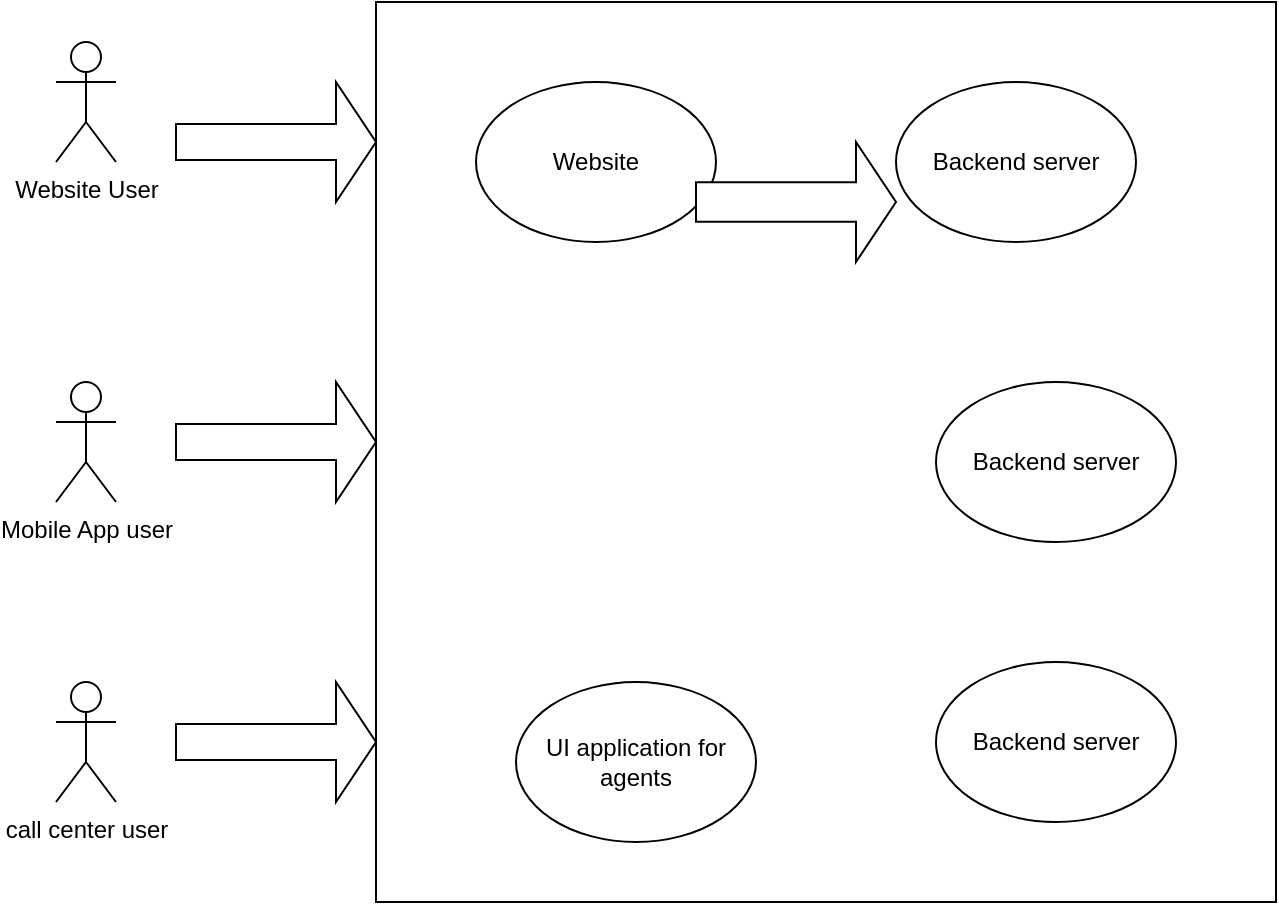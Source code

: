<mxfile version="22.1.7" type="github">
  <diagram name="Page-1" id="ApadNqQUaRVhpeKJsUnR">
    <mxGraphModel dx="1050" dy="566" grid="1" gridSize="10" guides="1" tooltips="1" connect="1" arrows="1" fold="1" page="1" pageScale="1" pageWidth="850" pageHeight="1100" math="0" shadow="0">
      <root>
        <mxCell id="0" />
        <mxCell id="1" parent="0" />
        <mxCell id="kewzlMtqSE_cDaoYpFH1-1" value="" style="whiteSpace=wrap;html=1;aspect=fixed;" vertex="1" parent="1">
          <mxGeometry x="310" y="70" width="450" height="450" as="geometry" />
        </mxCell>
        <mxCell id="kewzlMtqSE_cDaoYpFH1-2" value="Website User&lt;br&gt;" style="shape=umlActor;verticalLabelPosition=bottom;verticalAlign=top;html=1;outlineConnect=0;" vertex="1" parent="1">
          <mxGeometry x="150" y="90" width="30" height="60" as="geometry" />
        </mxCell>
        <mxCell id="kewzlMtqSE_cDaoYpFH1-8" value="Mobile App user&lt;br&gt;" style="shape=umlActor;verticalLabelPosition=bottom;verticalAlign=top;html=1;outlineConnect=0;" vertex="1" parent="1">
          <mxGeometry x="150" y="260" width="30" height="60" as="geometry" />
        </mxCell>
        <mxCell id="kewzlMtqSE_cDaoYpFH1-9" value="call center user" style="shape=umlActor;verticalLabelPosition=bottom;verticalAlign=top;html=1;outlineConnect=0;" vertex="1" parent="1">
          <mxGeometry x="150" y="410" width="30" height="60" as="geometry" />
        </mxCell>
        <mxCell id="kewzlMtqSE_cDaoYpFH1-10" value="Website" style="ellipse;whiteSpace=wrap;html=1;" vertex="1" parent="1">
          <mxGeometry x="360" y="110" width="120" height="80" as="geometry" />
        </mxCell>
        <mxCell id="kewzlMtqSE_cDaoYpFH1-11" value="Backend server" style="ellipse;whiteSpace=wrap;html=1;" vertex="1" parent="1">
          <mxGeometry x="570" y="110" width="120" height="80" as="geometry" />
        </mxCell>
        <mxCell id="kewzlMtqSE_cDaoYpFH1-12" value="UI application for agents" style="ellipse;whiteSpace=wrap;html=1;" vertex="1" parent="1">
          <mxGeometry x="380" y="410" width="120" height="80" as="geometry" />
        </mxCell>
        <mxCell id="kewzlMtqSE_cDaoYpFH1-18" value="" style="shape=singleArrow;whiteSpace=wrap;html=1;" vertex="1" parent="1">
          <mxGeometry x="210" y="110" width="100" height="60" as="geometry" />
        </mxCell>
        <mxCell id="kewzlMtqSE_cDaoYpFH1-19" value="" style="shape=singleArrow;whiteSpace=wrap;html=1;" vertex="1" parent="1">
          <mxGeometry x="210" y="260" width="100" height="60" as="geometry" />
        </mxCell>
        <mxCell id="kewzlMtqSE_cDaoYpFH1-20" value="" style="shape=singleArrow;whiteSpace=wrap;html=1;" vertex="1" parent="1">
          <mxGeometry x="210" y="410" width="100" height="60" as="geometry" />
        </mxCell>
        <mxCell id="kewzlMtqSE_cDaoYpFH1-22" value="" style="html=1;shadow=0;dashed=0;align=center;verticalAlign=middle;shape=mxgraph.arrows2.arrow;dy=0.67;dx=20;notch=0;" vertex="1" parent="1">
          <mxGeometry x="470" y="140" width="100" height="60" as="geometry" />
        </mxCell>
        <mxCell id="kewzlMtqSE_cDaoYpFH1-23" value="Backend server" style="ellipse;whiteSpace=wrap;html=1;" vertex="1" parent="1">
          <mxGeometry x="590" y="400" width="120" height="80" as="geometry" />
        </mxCell>
        <mxCell id="kewzlMtqSE_cDaoYpFH1-24" value="Backend server" style="ellipse;whiteSpace=wrap;html=1;" vertex="1" parent="1">
          <mxGeometry x="590" y="260" width="120" height="80" as="geometry" />
        </mxCell>
      </root>
    </mxGraphModel>
  </diagram>
</mxfile>
